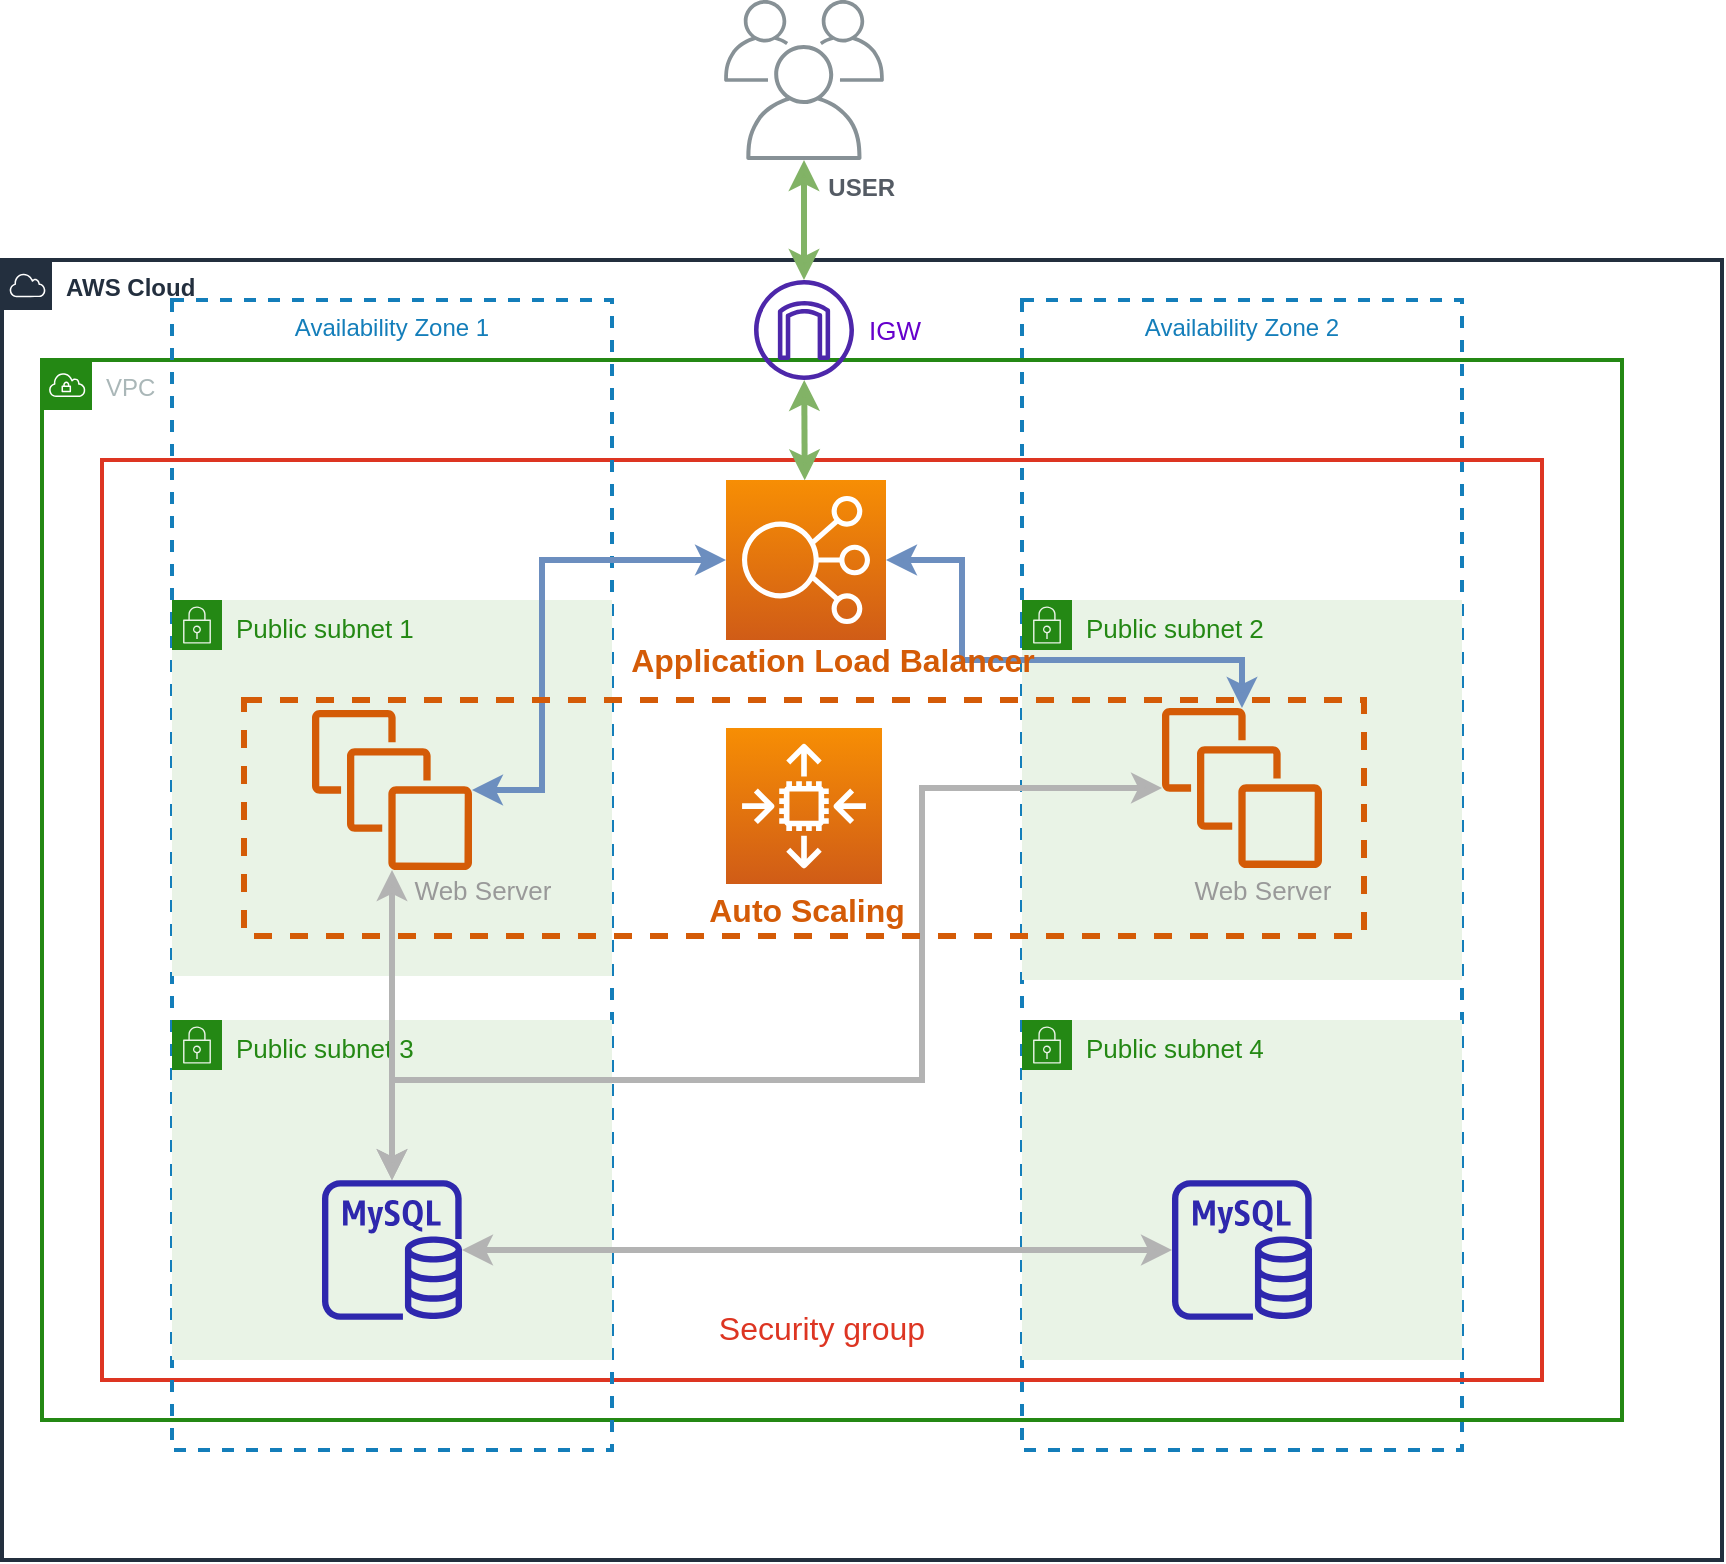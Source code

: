<mxfile version="18.1.1" type="github">
  <diagram id="Ht1M8jgEwFfnCIfOTk4-" name="Page-1">
    <mxGraphModel dx="1673" dy="978" grid="1" gridSize="10" guides="1" tooltips="1" connect="1" arrows="1" fold="1" page="1" pageScale="1" pageWidth="1169" pageHeight="827" math="0" shadow="0">
      <root>
        <mxCell id="0" />
        <mxCell id="1" parent="0" />
        <mxCell id="6NWt8kes13XJxeXvIyAN-6" value="Availability Zone 2" style="fillColor=none;strokeColor=#147EBA;dashed=1;verticalAlign=top;fontStyle=0;fontColor=#147EBA;strokeWidth=2;" vertex="1" parent="1">
          <mxGeometry x="660" y="160" width="220" height="575" as="geometry" />
        </mxCell>
        <mxCell id="6NWt8kes13XJxeXvIyAN-34" value="&#xa;&#xa;&#xa;&#xa;&#xa;&#xa;&#xa;&#xa;&#xa;&#xa;&#xa;&#xa;&#xa;&#xa;&#xa;&#xa;&#xa;&#xa;&#xa;&#xa;&#xa;&#xa;Security group" style="fillColor=none;strokeColor=#DD3522;verticalAlign=top;fontStyle=0;fontColor=#DD3522;fontSize=16;strokeWidth=2;" vertex="1" parent="1">
          <mxGeometry x="200" y="240" width="720" height="460" as="geometry" />
        </mxCell>
        <mxCell id="6NWt8kes13XJxeXvIyAN-7" value="VPC" style="points=[[0,0],[0.25,0],[0.5,0],[0.75,0],[1,0],[1,0.25],[1,0.5],[1,0.75],[1,1],[0.75,1],[0.5,1],[0.25,1],[0,1],[0,0.75],[0,0.5],[0,0.25]];outlineConnect=0;gradientColor=none;html=1;whiteSpace=wrap;fontSize=12;fontStyle=0;container=1;pointerEvents=0;collapsible=0;recursiveResize=0;shape=mxgraph.aws4.group;grIcon=mxgraph.aws4.group_vpc;strokeColor=#248814;fillColor=none;verticalAlign=top;align=left;spacingLeft=30;fontColor=#AAB7B8;dashed=0;strokeWidth=2;" vertex="1" parent="1">
          <mxGeometry x="170" y="190" width="790" height="530" as="geometry" />
        </mxCell>
        <mxCell id="6NWt8kes13XJxeXvIyAN-1" value="&lt;b&gt;AWS Cloud&lt;/b&gt;" style="points=[[0,0],[0.25,0],[0.5,0],[0.75,0],[1,0],[1,0.25],[1,0.5],[1,0.75],[1,1],[0.75,1],[0.5,1],[0.25,1],[0,1],[0,0.75],[0,0.5],[0,0.25]];outlineConnect=0;gradientColor=none;html=1;whiteSpace=wrap;fontSize=12;fontStyle=0;container=1;pointerEvents=0;collapsible=0;recursiveResize=0;shape=mxgraph.aws4.group;grIcon=mxgraph.aws4.group_aws_cloud;strokeColor=#232F3E;fillColor=none;verticalAlign=top;align=left;spacingLeft=30;fontColor=#232F3E;dashed=0;strokeWidth=2;" vertex="1" parent="1">
          <mxGeometry x="150" y="140" width="860" height="650" as="geometry" />
        </mxCell>
        <mxCell id="6NWt8kes13XJxeXvIyAN-4" value="Availability Zone 1" style="fillColor=none;strokeColor=#147EBA;dashed=1;verticalAlign=top;fontStyle=0;fontColor=#147EBA;strokeWidth=2;" vertex="1" parent="6NWt8kes13XJxeXvIyAN-1">
          <mxGeometry x="85" y="20" width="220" height="575" as="geometry" />
        </mxCell>
        <mxCell id="6NWt8kes13XJxeXvIyAN-9" value="&lt;font style=&quot;font-size: 13px;&quot;&gt;Public subnet 1&lt;/font&gt;" style="points=[[0,0],[0.25,0],[0.5,0],[0.75,0],[1,0],[1,0.25],[1,0.5],[1,0.75],[1,1],[0.75,1],[0.5,1],[0.25,1],[0,1],[0,0.75],[0,0.5],[0,0.25]];outlineConnect=0;gradientColor=none;html=1;whiteSpace=wrap;fontSize=12;fontStyle=0;container=1;pointerEvents=0;collapsible=0;recursiveResize=0;shape=mxgraph.aws4.group;grIcon=mxgraph.aws4.group_security_group;grStroke=0;strokeColor=#248814;fillColor=#E9F3E6;verticalAlign=top;align=left;spacingLeft=30;fontColor=#248814;dashed=0;" vertex="1" parent="6NWt8kes13XJxeXvIyAN-1">
          <mxGeometry x="85" y="170" width="220" height="188" as="geometry" />
        </mxCell>
        <mxCell id="6NWt8kes13XJxeXvIyAN-12" value="&lt;font style=&quot;font-size: 13px;&quot;&gt;Public subnet 4&lt;/font&gt;" style="points=[[0,0],[0.25,0],[0.5,0],[0.75,0],[1,0],[1,0.25],[1,0.5],[1,0.75],[1,1],[0.75,1],[0.5,1],[0.25,1],[0,1],[0,0.75],[0,0.5],[0,0.25]];outlineConnect=0;gradientColor=none;html=1;whiteSpace=wrap;fontSize=12;fontStyle=0;container=1;pointerEvents=0;collapsible=0;recursiveResize=0;shape=mxgraph.aws4.group;grIcon=mxgraph.aws4.group_security_group;grStroke=0;strokeColor=#248814;fillColor=#E9F3E6;verticalAlign=top;align=left;spacingLeft=30;fontColor=#248814;dashed=0;" vertex="1" parent="6NWt8kes13XJxeXvIyAN-1">
          <mxGeometry x="510" y="380" width="220" height="170" as="geometry" />
        </mxCell>
        <mxCell id="6NWt8kes13XJxeXvIyAN-17" value="" style="sketch=0;outlineConnect=0;fontColor=#232F3E;gradientColor=none;fillColor=#2E27AD;strokeColor=none;dashed=0;verticalLabelPosition=bottom;verticalAlign=top;align=center;html=1;fontSize=12;fontStyle=0;aspect=fixed;pointerEvents=1;shape=mxgraph.aws4.rds_mysql_instance;" vertex="1" parent="6NWt8kes13XJxeXvIyAN-12">
          <mxGeometry x="75" y="80" width="70" height="70" as="geometry" />
        </mxCell>
        <mxCell id="6NWt8kes13XJxeXvIyAN-18" value="" style="sketch=0;points=[[0,0,0],[0.25,0,0],[0.5,0,0],[0.75,0,0],[1,0,0],[0,1,0],[0.25,1,0],[0.5,1,0],[0.75,1,0],[1,1,0],[0,0.25,0],[0,0.5,0],[0,0.75,0],[1,0.25,0],[1,0.5,0],[1,0.75,0]];outlineConnect=0;fontColor=#232F3E;gradientColor=#F78E04;gradientDirection=north;fillColor=#D05C17;strokeColor=#ffffff;dashed=0;verticalLabelPosition=bottom;verticalAlign=top;align=center;html=1;fontSize=12;fontStyle=0;aspect=fixed;shape=mxgraph.aws4.resourceIcon;resIcon=mxgraph.aws4.auto_scaling2;" vertex="1" parent="6NWt8kes13XJxeXvIyAN-1">
          <mxGeometry x="362" y="234" width="78" height="78" as="geometry" />
        </mxCell>
        <mxCell id="6NWt8kes13XJxeXvIyAN-10" value="&lt;font style=&quot;font-size: 13px;&quot;&gt;Public subnet 3&lt;/font&gt;" style="points=[[0,0],[0.25,0],[0.5,0],[0.75,0],[1,0],[1,0.25],[1,0.5],[1,0.75],[1,1],[0.75,1],[0.5,1],[0.25,1],[0,1],[0,0.75],[0,0.5],[0,0.25]];outlineConnect=0;gradientColor=none;html=1;whiteSpace=wrap;fontSize=12;fontStyle=0;container=1;pointerEvents=0;collapsible=0;recursiveResize=0;shape=mxgraph.aws4.group;grIcon=mxgraph.aws4.group_security_group;grStroke=0;strokeColor=#248814;fillColor=#E9F3E6;verticalAlign=top;align=left;spacingLeft=30;fontColor=#248814;dashed=0;" vertex="1" parent="6NWt8kes13XJxeXvIyAN-1">
          <mxGeometry x="85" y="380" width="220" height="170" as="geometry" />
        </mxCell>
        <mxCell id="6NWt8kes13XJxeXvIyAN-16" value="" style="sketch=0;outlineConnect=0;fontColor=#232F3E;gradientColor=none;fillColor=#2E27AD;strokeColor=none;dashed=0;verticalLabelPosition=bottom;verticalAlign=top;align=center;html=1;fontSize=12;fontStyle=0;aspect=fixed;pointerEvents=1;shape=mxgraph.aws4.rds_mysql_instance;" vertex="1" parent="6NWt8kes13XJxeXvIyAN-10">
          <mxGeometry x="75" y="80" width="70" height="70" as="geometry" />
        </mxCell>
        <mxCell id="6NWt8kes13XJxeXvIyAN-13" value="" style="sketch=0;points=[[0,0,0],[0.25,0,0],[0.5,0,0],[0.75,0,0],[1,0,0],[0,1,0],[0.25,1,0],[0.5,1,0],[0.75,1,0],[1,1,0],[0,0.25,0],[0,0.5,0],[0,0.75,0],[1,0.25,0],[1,0.5,0],[1,0.75,0]];outlineConnect=0;fontColor=#232F3E;gradientColor=#F78E04;gradientDirection=north;fillColor=#D05C17;strokeColor=#ffffff;dashed=0;verticalLabelPosition=bottom;verticalAlign=top;align=center;html=1;fontSize=12;fontStyle=0;aspect=fixed;shape=mxgraph.aws4.resourceIcon;resIcon=mxgraph.aws4.elastic_load_balancing;" vertex="1" parent="6NWt8kes13XJxeXvIyAN-1">
          <mxGeometry x="362" y="110" width="80" height="80" as="geometry" />
        </mxCell>
        <mxCell id="6NWt8kes13XJxeXvIyAN-19" value="" style="sketch=0;outlineConnect=0;fontColor=#232F3E;gradientColor=none;fillColor=#4D27AA;strokeColor=none;dashed=0;verticalLabelPosition=bottom;verticalAlign=top;align=center;html=1;fontSize=12;fontStyle=0;aspect=fixed;pointerEvents=1;shape=mxgraph.aws4.internet_gateway;" vertex="1" parent="6NWt8kes13XJxeXvIyAN-1">
          <mxGeometry x="376" y="10" width="50" height="50" as="geometry" />
        </mxCell>
        <mxCell id="6NWt8kes13XJxeXvIyAN-20" value="" style="endArrow=classic;startArrow=classic;html=1;rounded=0;strokeWidth=3;strokeColor=#B3B3B3;" edge="1" parent="6NWt8kes13XJxeXvIyAN-1" source="6NWt8kes13XJxeXvIyAN-16" target="6NWt8kes13XJxeXvIyAN-17">
          <mxGeometry width="50" height="50" relative="1" as="geometry">
            <mxPoint x="370" y="340" as="sourcePoint" />
            <mxPoint x="420" y="290" as="targetPoint" />
          </mxGeometry>
        </mxCell>
        <mxCell id="6NWt8kes13XJxeXvIyAN-11" value="&lt;font style=&quot;font-size: 13px;&quot;&gt;Public subnet 2&lt;/font&gt;" style="points=[[0,0],[0.25,0],[0.5,0],[0.75,0],[1,0],[1,0.25],[1,0.5],[1,0.75],[1,1],[0.75,1],[0.5,1],[0.25,1],[0,1],[0,0.75],[0,0.5],[0,0.25]];outlineConnect=0;gradientColor=none;html=1;whiteSpace=wrap;fontSize=12;fontStyle=0;container=1;pointerEvents=0;collapsible=0;recursiveResize=0;shape=mxgraph.aws4.group;grIcon=mxgraph.aws4.group_security_group;grStroke=0;strokeColor=#248814;fillColor=#E9F3E6;verticalAlign=top;align=left;spacingLeft=30;fontColor=#248814;dashed=0;" vertex="1" parent="6NWt8kes13XJxeXvIyAN-1">
          <mxGeometry x="510" y="170" width="220" height="190" as="geometry" />
        </mxCell>
        <mxCell id="6NWt8kes13XJxeXvIyAN-15" value="" style="sketch=0;outlineConnect=0;fontColor=#232F3E;gradientColor=none;fillColor=#D45B07;strokeColor=none;dashed=0;verticalLabelPosition=bottom;verticalAlign=top;align=center;html=1;fontSize=12;fontStyle=0;aspect=fixed;pointerEvents=1;shape=mxgraph.aws4.instances;" vertex="1" parent="6NWt8kes13XJxeXvIyAN-11">
          <mxGeometry x="70" y="54" width="80" height="80" as="geometry" />
        </mxCell>
        <mxCell id="6NWt8kes13XJxeXvIyAN-22" value="" style="endArrow=classic;startArrow=classic;html=1;rounded=0;strokeColor=#B3B3B3;strokeWidth=3;" edge="1" parent="6NWt8kes13XJxeXvIyAN-1" source="6NWt8kes13XJxeXvIyAN-14" target="6NWt8kes13XJxeXvIyAN-16">
          <mxGeometry width="50" height="50" relative="1" as="geometry">
            <mxPoint x="370" y="340" as="sourcePoint" />
            <mxPoint x="420" y="290" as="targetPoint" />
            <Array as="points" />
          </mxGeometry>
        </mxCell>
        <mxCell id="6NWt8kes13XJxeXvIyAN-24" value="" style="endArrow=classic;startArrow=classic;html=1;rounded=0;fontSize=13;strokeColor=#B3B3B3;strokeWidth=3;" edge="1" parent="6NWt8kes13XJxeXvIyAN-1" source="6NWt8kes13XJxeXvIyAN-16" target="6NWt8kes13XJxeXvIyAN-15">
          <mxGeometry width="50" height="50" relative="1" as="geometry">
            <mxPoint x="190" y="450" as="sourcePoint" />
            <mxPoint x="420" y="290" as="targetPoint" />
            <Array as="points">
              <mxPoint x="195" y="410" />
              <mxPoint x="460" y="410" />
              <mxPoint x="460" y="264" />
            </Array>
          </mxGeometry>
        </mxCell>
        <mxCell id="6NWt8kes13XJxeXvIyAN-14" value="" style="sketch=0;outlineConnect=0;fontColor=#232F3E;gradientColor=none;fillColor=#D45B07;strokeColor=none;dashed=0;verticalLabelPosition=bottom;verticalAlign=top;align=center;html=1;fontSize=12;fontStyle=0;aspect=fixed;pointerEvents=1;shape=mxgraph.aws4.instances;" vertex="1" parent="6NWt8kes13XJxeXvIyAN-1">
          <mxGeometry x="155" y="225" width="80" height="80" as="geometry" />
        </mxCell>
        <mxCell id="6NWt8kes13XJxeXvIyAN-28" value="" style="endArrow=classic;startArrow=classic;html=1;rounded=0;fontSize=13;strokeColor=#6c8ebf;strokeWidth=3;entryX=0;entryY=0.5;entryDx=0;entryDy=0;entryPerimeter=0;fillColor=#dae8fc;" edge="1" parent="6NWt8kes13XJxeXvIyAN-1" source="6NWt8kes13XJxeXvIyAN-14" target="6NWt8kes13XJxeXvIyAN-13">
          <mxGeometry width="50" height="50" relative="1" as="geometry">
            <mxPoint x="370" y="340" as="sourcePoint" />
            <mxPoint x="420" y="290" as="targetPoint" />
            <Array as="points">
              <mxPoint x="270" y="265" />
              <mxPoint x="270" y="150" />
            </Array>
          </mxGeometry>
        </mxCell>
        <mxCell id="6NWt8kes13XJxeXvIyAN-29" value="" style="endArrow=classic;startArrow=classic;html=1;rounded=0;fontSize=13;strokeColor=#6c8ebf;strokeWidth=3;entryX=1;entryY=0.5;entryDx=0;entryDy=0;entryPerimeter=0;fillColor=#dae8fc;" edge="1" parent="6NWt8kes13XJxeXvIyAN-1" source="6NWt8kes13XJxeXvIyAN-15" target="6NWt8kes13XJxeXvIyAN-13">
          <mxGeometry width="50" height="50" relative="1" as="geometry">
            <mxPoint x="370" y="340" as="sourcePoint" />
            <mxPoint x="420" y="290" as="targetPoint" />
            <Array as="points">
              <mxPoint x="620" y="200" />
              <mxPoint x="480" y="200" />
              <mxPoint x="480" y="150" />
            </Array>
          </mxGeometry>
        </mxCell>
        <mxCell id="6NWt8kes13XJxeXvIyAN-26" value="" style="fillColor=none;strokeColor=#D45B07;dashed=1;verticalAlign=top;fontStyle=0;fontColor=#147EBA;fontSize=13;strokeWidth=3;" vertex="1" parent="6NWt8kes13XJxeXvIyAN-1">
          <mxGeometry x="121" y="220" width="560" height="118" as="geometry" />
        </mxCell>
        <mxCell id="6NWt8kes13XJxeXvIyAN-31" value="&lt;font color=&quot;#999999&quot;&gt;Web Server&lt;/font&gt;" style="text;html=1;resizable=0;autosize=1;align=center;verticalAlign=middle;points=[];fillColor=none;strokeColor=none;rounded=0;fontSize=13;" vertex="1" parent="6NWt8kes13XJxeXvIyAN-1">
          <mxGeometry x="590" y="305" width="80" height="20" as="geometry" />
        </mxCell>
        <mxCell id="6NWt8kes13XJxeXvIyAN-30" value="&lt;font color=&quot;#999999&quot;&gt;Web Server&lt;/font&gt;" style="text;html=1;resizable=0;autosize=1;align=center;verticalAlign=middle;points=[];fillColor=none;strokeColor=none;rounded=0;fontSize=13;" vertex="1" parent="6NWt8kes13XJxeXvIyAN-1">
          <mxGeometry x="200" y="305" width="80" height="20" as="geometry" />
        </mxCell>
        <mxCell id="6NWt8kes13XJxeXvIyAN-32" value="&lt;font style=&quot;font-size: 16px;&quot; color=&quot;#d45b07&quot;&gt;&lt;b&gt;Auto Scaling&lt;/b&gt;&lt;/font&gt;" style="text;html=1;resizable=0;autosize=1;align=center;verticalAlign=middle;points=[];fillColor=none;strokeColor=none;rounded=0;fontSize=13;" vertex="1" parent="6NWt8kes13XJxeXvIyAN-1">
          <mxGeometry x="347" y="315" width="110" height="20" as="geometry" />
        </mxCell>
        <mxCell id="6NWt8kes13XJxeXvIyAN-33" value="&lt;font color=&quot;#d45b07&quot;&gt;&lt;span style=&quot;font-size: 16px;&quot;&gt;&lt;b&gt;Application Load Balancer&lt;/b&gt;&lt;/span&gt;&lt;/font&gt;" style="text;html=1;resizable=0;autosize=1;align=center;verticalAlign=middle;points=[];fillColor=none;strokeColor=none;rounded=0;fontSize=13;" vertex="1" parent="6NWt8kes13XJxeXvIyAN-1">
          <mxGeometry x="305" y="190" width="220" height="20" as="geometry" />
        </mxCell>
        <mxCell id="6NWt8kes13XJxeXvIyAN-38" value="&lt;font color=&quot;#6600cc&quot; style=&quot;background-color: rgb(255, 255, 255);&quot;&gt;IGW&lt;/font&gt;" style="text;html=1;resizable=0;autosize=1;align=center;verticalAlign=middle;points=[];fillColor=none;strokeColor=none;rounded=0;fontSize=13;" vertex="1" parent="6NWt8kes13XJxeXvIyAN-1">
          <mxGeometry x="426" y="25" width="40" height="20" as="geometry" />
        </mxCell>
        <mxCell id="6NWt8kes13XJxeXvIyAN-2" value="&amp;nbsp; &amp;nbsp; &amp;nbsp; &amp;nbsp; &amp;nbsp; &amp;nbsp; &amp;nbsp; &amp;nbsp; &amp;nbsp;&lt;b&gt;USER&lt;/b&gt;" style="sketch=0;outlineConnect=0;gradientColor=none;fontColor=#545B64;strokeColor=none;fillColor=#879196;dashed=0;verticalLabelPosition=bottom;verticalAlign=top;align=center;html=1;fontSize=12;fontStyle=0;aspect=fixed;shape=mxgraph.aws4.illustration_users;pointerEvents=1" vertex="1" parent="1">
          <mxGeometry x="511" y="10" width="80" height="80" as="geometry" />
        </mxCell>
        <mxCell id="6NWt8kes13XJxeXvIyAN-35" value="" style="endArrow=classic;startArrow=classic;html=1;rounded=0;fontSize=16;fontColor=#D45B07;strokeColor=#82b366;strokeWidth=3;fillColor=#d5e8d4;entryX=0.488;entryY=0.022;entryDx=0;entryDy=0;entryPerimeter=0;" edge="1" parent="1" source="6NWt8kes13XJxeXvIyAN-19" target="6NWt8kes13XJxeXvIyAN-34">
          <mxGeometry width="50" height="50" relative="1" as="geometry">
            <mxPoint x="520" y="330" as="sourcePoint" />
            <mxPoint x="551" y="240" as="targetPoint" />
          </mxGeometry>
        </mxCell>
        <mxCell id="6NWt8kes13XJxeXvIyAN-37" value="" style="endArrow=classic;startArrow=classic;html=1;rounded=0;fontSize=16;fontColor=#D45B07;strokeColor=#82b366;strokeWidth=3;fillColor=#d5e8d4;" edge="1" parent="1" source="6NWt8kes13XJxeXvIyAN-19" target="6NWt8kes13XJxeXvIyAN-2">
          <mxGeometry width="50" height="50" relative="1" as="geometry">
            <mxPoint x="490" y="220" as="sourcePoint" />
            <mxPoint x="540" y="170" as="targetPoint" />
          </mxGeometry>
        </mxCell>
      </root>
    </mxGraphModel>
  </diagram>
</mxfile>
